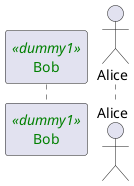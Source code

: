 {
  "sha1": "4tt7xpaeu9eu7opcwybrbiebuy9pdj2",
  "insertion": {
    "when": "2024-05-30T20:48:20.574Z",
    "url": "http://wiki.plantuml.net/site/style-evolution",
    "user": "plantuml@gmail.com"
  }
}
@startuml

skinparam useBetaStyle true

<style>
dummy1 {
  FontColor red
}
participant {
  FontColor green
}
</style>

participant Bob <<dummy1>> 
actor Alice

@enduml
